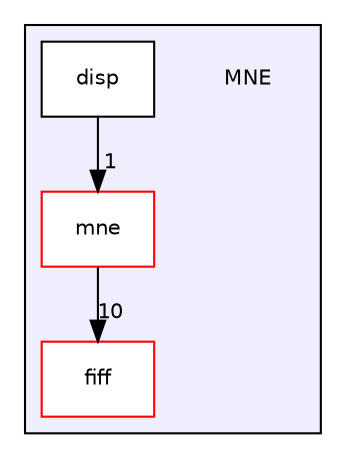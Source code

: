 digraph "MNE" {
  compound=true
  node [ fontsize="10", fontname="Helvetica"];
  edge [ labelfontsize="10", labelfontname="Helvetica"];
  subgraph clusterdir_fba7b6d30909f9ec66000534e18b073e {
    graph [ bgcolor="#eeeeff", pencolor="black", label="" URL="dir_fba7b6d30909f9ec66000534e18b073e.html"];
    dir_fba7b6d30909f9ec66000534e18b073e [shape=plaintext label="MNE"];
    dir_3724822b9604f2d84f3a550bba2b646c [shape=box label="disp" color="black" fillcolor="white" style="filled" URL="dir_3724822b9604f2d84f3a550bba2b646c.html"];
    dir_02d6b00d369dfdccb62582dcf5f74964 [shape=box label="fiff" color="red" fillcolor="white" style="filled" URL="dir_02d6b00d369dfdccb62582dcf5f74964.html"];
    dir_2818de1e5b67557da8c9b7d659dc1661 [shape=box label="mne" color="red" fillcolor="white" style="filled" URL="dir_2818de1e5b67557da8c9b7d659dc1661.html"];
  }
  dir_2818de1e5b67557da8c9b7d659dc1661->dir_02d6b00d369dfdccb62582dcf5f74964 [headlabel="10", labeldistance=1.5 headhref="dir_000005_000002.html"];
  dir_3724822b9604f2d84f3a550bba2b646c->dir_2818de1e5b67557da8c9b7d659dc1661 [headlabel="1", labeldistance=1.5 headhref="dir_000001_000005.html"];
}
